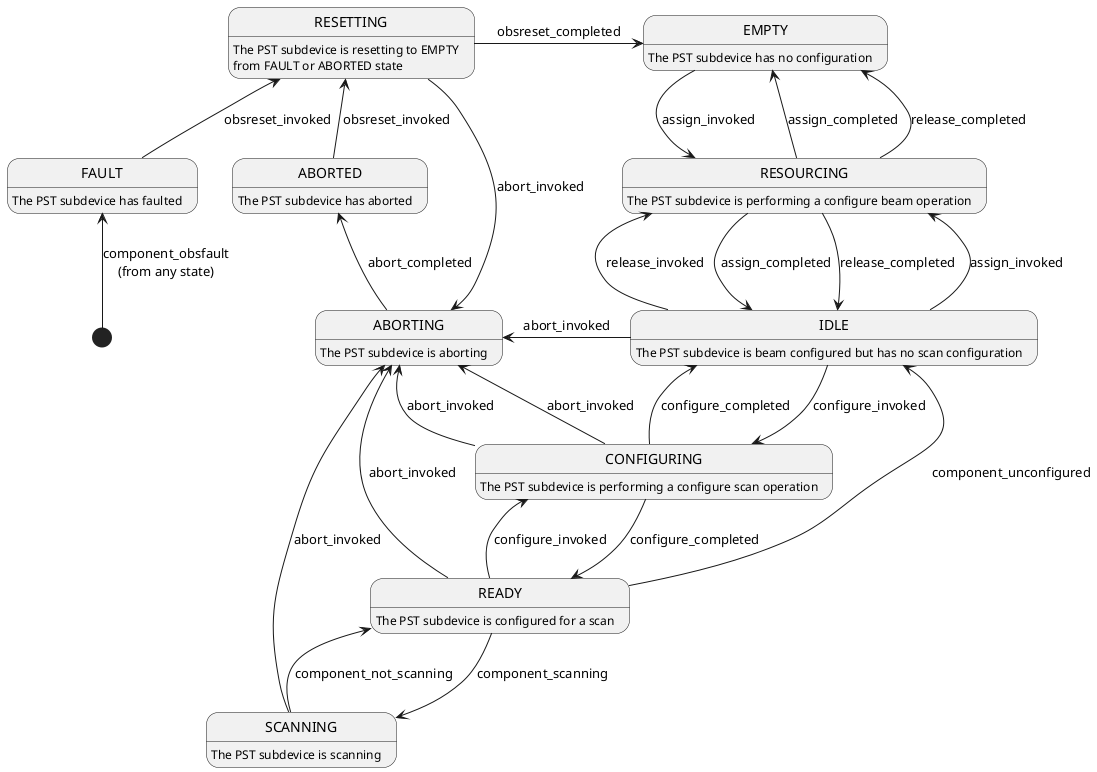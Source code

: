 @startuml PST Subdevice State Machine
EMPTY: The PST subdevice has no configuration
RESOURCING: The PST subdevice is performing a configure beam operation
IDLE: The PST subdevice is beam configured but has no scan configuration
CONFIGURING: The PST subdevice is performing a configure scan operation
READY: The PST subdevice is configured for a scan
SCANNING: The PST subdevice is scanning
ABORTING: The PST subdevice is aborting
ABORTED: The PST subdevice has aborted
RESETTING: The PST subdevice is resetting to EMPTY\nfrom FAULT or ABORTED state
FAULT: The PST subdevice has faulted

EMPTY -down-> RESOURCING: assign_invoked
RESOURCING -up-> EMPTY: assign_completed
RESOURCING -up-> EMPTY: release_completed
RESOURCING -down-> IDLE: assign_completed
RESOURCING -down-> IDLE: release_completed
IDLE -up-> RESOURCING: assign_invoked
IDLE -up-> RESOURCING: release_invoked
IDLE -down-> CONFIGURING: configure_invoked
IDLE -left-> ABORTING: abort_invoked
CONFIGURING -up-> IDLE: configure_completed
CONFIGURING -left-> ABORTING: abort_invoked
CONFIGURING -down-> READY: configure_completed
CONFIGURING -left-> ABORTING: abort_invoked
READY -up-> CONFIGURING: configure_invoked
READY -up-> IDLE: component_unconfigured
READY -down-> SCANNING: component_scanning
READY -left-> ABORTING: abort_invoked
SCANNING -up-> READY: component_not_scanning
SCANNING -left-> ABORTING: abort_invoked
ABORTING -up-> ABORTED: abort_completed
ABORTED -up-> RESETTING: obsreset_invoked
RESETTING -down-> ABORTING: abort_invoked
RESETTING -right-> EMPTY: obsreset_completed
[*] -up-> FAULT: component_obsfault\n(from any state)
FAULT -up-> RESETTING: obsreset_invoked
@enduml
